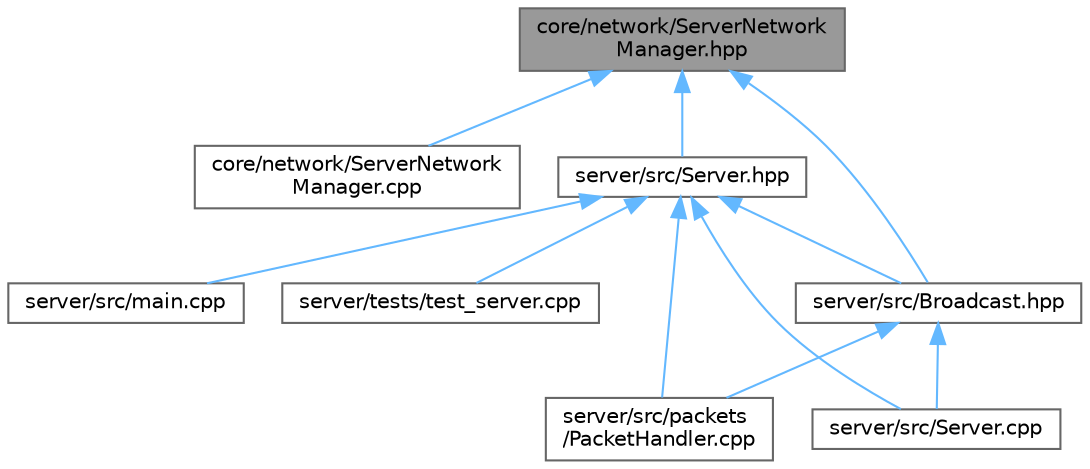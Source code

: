 digraph "core/network/ServerNetworkManager.hpp"
{
 // LATEX_PDF_SIZE
  bgcolor="transparent";
  edge [fontname=Helvetica,fontsize=10,labelfontname=Helvetica,labelfontsize=10];
  node [fontname=Helvetica,fontsize=10,shape=box,height=0.2,width=0.4];
  Node1 [id="Node000001",label="core/network/ServerNetwork\lManager.hpp",height=0.2,width=0.4,color="gray40", fillcolor="grey60", style="filled", fontcolor="black",tooltip=" "];
  Node1 -> Node2 [id="edge1_Node000001_Node000002",dir="back",color="steelblue1",style="solid",tooltip=" "];
  Node2 [id="Node000002",label="core/network/ServerNetwork\lManager.cpp",height=0.2,width=0.4,color="grey40", fillcolor="white", style="filled",URL="$_server_network_manager_8cpp.html",tooltip=" "];
  Node1 -> Node3 [id="edge2_Node000001_Node000003",dir="back",color="steelblue1",style="solid",tooltip=" "];
  Node3 [id="Node000003",label="server/src/Broadcast.hpp",height=0.2,width=0.4,color="grey40", fillcolor="white", style="filled",URL="$_broadcast_8hpp.html",tooltip=" "];
  Node3 -> Node4 [id="edge3_Node000003_Node000004",dir="back",color="steelblue1",style="solid",tooltip=" "];
  Node4 [id="Node000004",label="server/src/Server.cpp",height=0.2,width=0.4,color="grey40", fillcolor="white", style="filled",URL="$_server_8cpp.html",tooltip=" "];
  Node3 -> Node5 [id="edge4_Node000003_Node000005",dir="back",color="steelblue1",style="solid",tooltip=" "];
  Node5 [id="Node000005",label="server/src/packets\l/PacketHandler.cpp",height=0.2,width=0.4,color="grey40", fillcolor="white", style="filled",URL="$server_2src_2packets_2_packet_handler_8cpp.html",tooltip=" "];
  Node1 -> Node6 [id="edge5_Node000001_Node000006",dir="back",color="steelblue1",style="solid",tooltip=" "];
  Node6 [id="Node000006",label="server/src/Server.hpp",height=0.2,width=0.4,color="grey40", fillcolor="white", style="filled",URL="$_server_8hpp.html",tooltip=" "];
  Node6 -> Node3 [id="edge6_Node000006_Node000003",dir="back",color="steelblue1",style="solid",tooltip=" "];
  Node6 -> Node4 [id="edge7_Node000006_Node000004",dir="back",color="steelblue1",style="solid",tooltip=" "];
  Node6 -> Node7 [id="edge8_Node000006_Node000007",dir="back",color="steelblue1",style="solid",tooltip=" "];
  Node7 [id="Node000007",label="server/src/main.cpp",height=0.2,width=0.4,color="grey40", fillcolor="white", style="filled",URL="$server_2src_2main_8cpp.html",tooltip=" "];
  Node6 -> Node5 [id="edge9_Node000006_Node000005",dir="back",color="steelblue1",style="solid",tooltip=" "];
  Node6 -> Node8 [id="edge10_Node000006_Node000008",dir="back",color="steelblue1",style="solid",tooltip=" "];
  Node8 [id="Node000008",label="server/tests/test_server.cpp",height=0.2,width=0.4,color="grey40", fillcolor="white", style="filled",URL="$test__server_8cpp.html",tooltip=" "];
}
